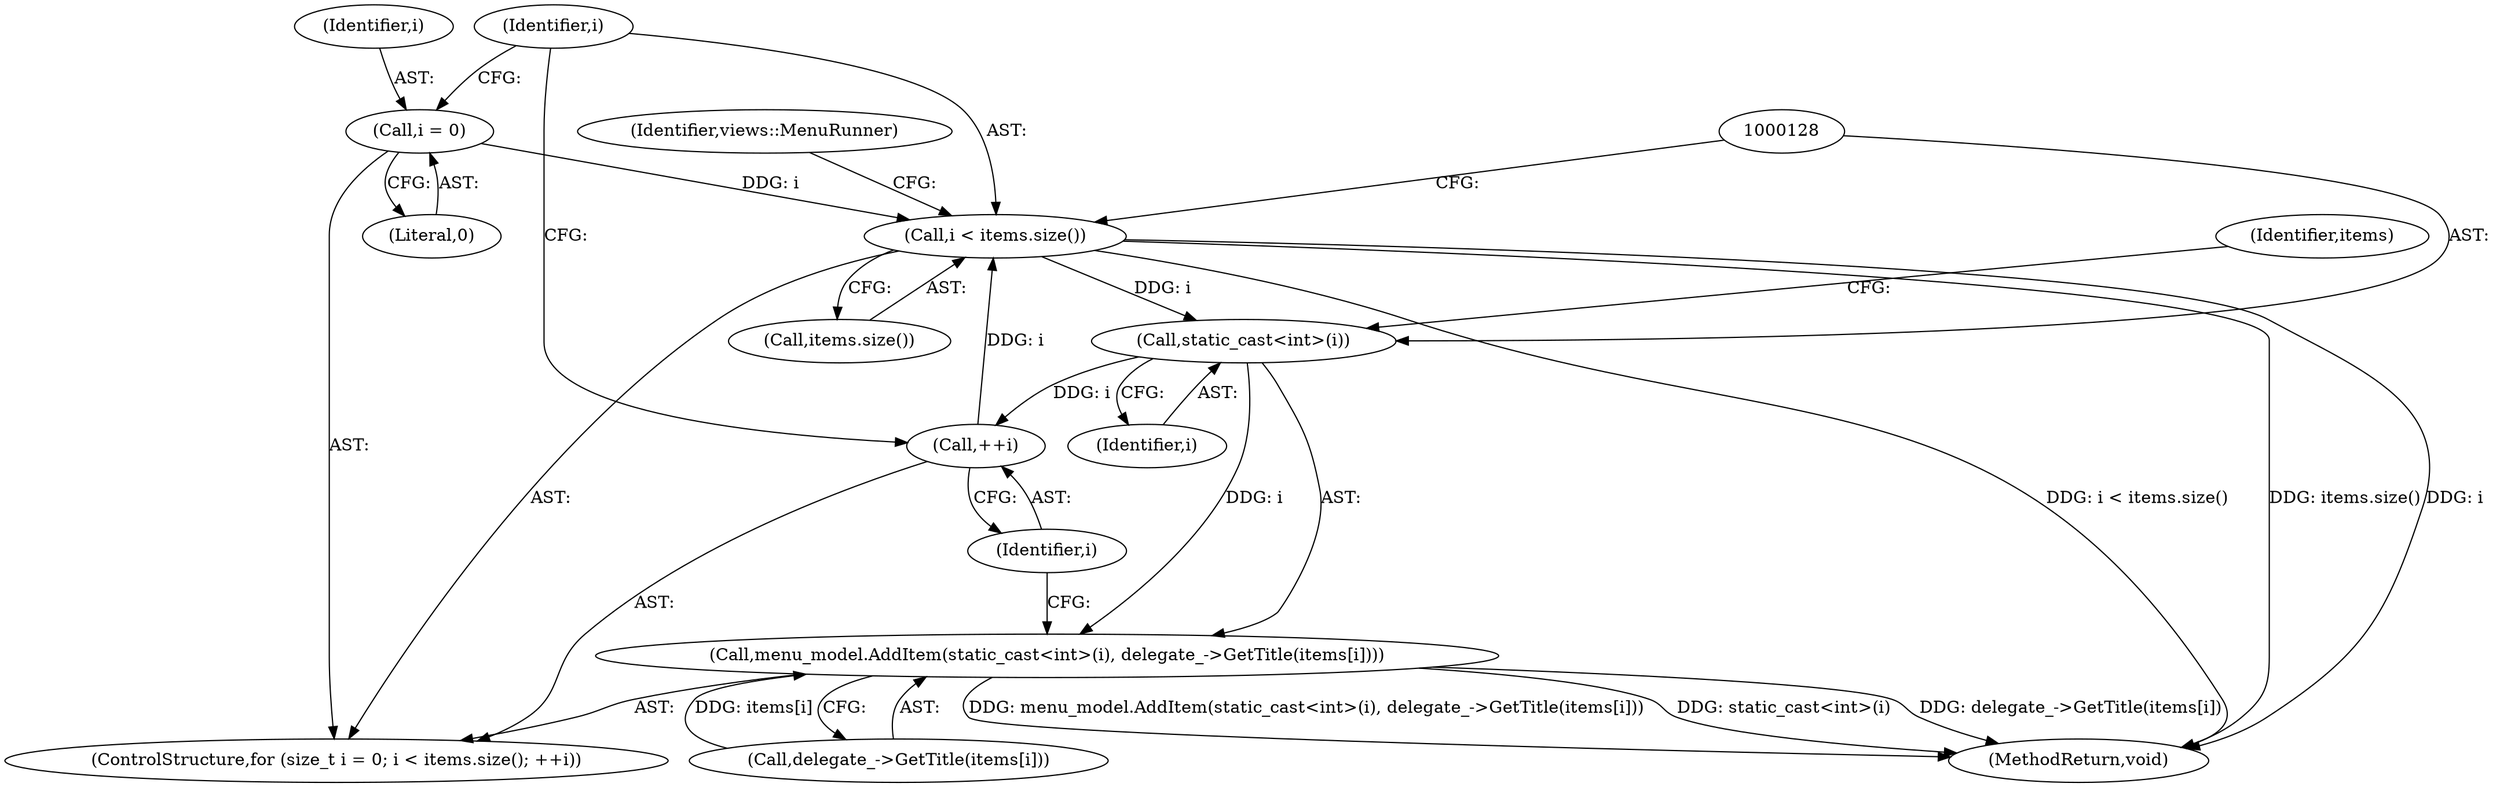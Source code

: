 digraph "1_Chrome_3475f5e448ddf5e48888f3d0563245cc46e3c98b_8@del" {
"1000118" [label="(Call,i = 0)"];
"1000121" [label="(Call,i < items.size())"];
"1000127" [label="(Call,static_cast<int>(i))"];
"1000124" [label="(Call,++i)"];
"1000126" [label="(Call,menu_model.AddItem(static_cast<int>(i), delegate_->GetTitle(items[i])))"];
"1000122" [label="(Identifier,i)"];
"1000120" [label="(Literal,0)"];
"1000127" [label="(Call,static_cast<int>(i))"];
"1000132" [label="(Identifier,items)"];
"1000124" [label="(Call,++i)"];
"1000119" [label="(Identifier,i)"];
"1000118" [label="(Call,i = 0)"];
"1000130" [label="(Call,delegate_->GetTitle(items[i]))"];
"1000123" [label="(Call,items.size())"];
"1000185" [label="(MethodReturn,void)"];
"1000116" [label="(ControlStructure,for (size_t i = 0; i < items.size(); ++i))"];
"1000121" [label="(Call,i < items.size())"];
"1000137" [label="(Identifier,views::MenuRunner)"];
"1000125" [label="(Identifier,i)"];
"1000129" [label="(Identifier,i)"];
"1000126" [label="(Call,menu_model.AddItem(static_cast<int>(i), delegate_->GetTitle(items[i])))"];
"1000118" -> "1000116"  [label="AST: "];
"1000118" -> "1000120"  [label="CFG: "];
"1000119" -> "1000118"  [label="AST: "];
"1000120" -> "1000118"  [label="AST: "];
"1000122" -> "1000118"  [label="CFG: "];
"1000118" -> "1000121"  [label="DDG: i"];
"1000121" -> "1000116"  [label="AST: "];
"1000121" -> "1000123"  [label="CFG: "];
"1000122" -> "1000121"  [label="AST: "];
"1000123" -> "1000121"  [label="AST: "];
"1000128" -> "1000121"  [label="CFG: "];
"1000137" -> "1000121"  [label="CFG: "];
"1000121" -> "1000185"  [label="DDG: i < items.size()"];
"1000121" -> "1000185"  [label="DDG: items.size()"];
"1000121" -> "1000185"  [label="DDG: i"];
"1000124" -> "1000121"  [label="DDG: i"];
"1000121" -> "1000127"  [label="DDG: i"];
"1000127" -> "1000126"  [label="AST: "];
"1000127" -> "1000129"  [label="CFG: "];
"1000128" -> "1000127"  [label="AST: "];
"1000129" -> "1000127"  [label="AST: "];
"1000132" -> "1000127"  [label="CFG: "];
"1000127" -> "1000124"  [label="DDG: i"];
"1000127" -> "1000126"  [label="DDG: i"];
"1000124" -> "1000116"  [label="AST: "];
"1000124" -> "1000125"  [label="CFG: "];
"1000125" -> "1000124"  [label="AST: "];
"1000122" -> "1000124"  [label="CFG: "];
"1000126" -> "1000116"  [label="AST: "];
"1000126" -> "1000130"  [label="CFG: "];
"1000130" -> "1000126"  [label="AST: "];
"1000125" -> "1000126"  [label="CFG: "];
"1000126" -> "1000185"  [label="DDG: static_cast<int>(i)"];
"1000126" -> "1000185"  [label="DDG: delegate_->GetTitle(items[i])"];
"1000126" -> "1000185"  [label="DDG: menu_model.AddItem(static_cast<int>(i), delegate_->GetTitle(items[i]))"];
"1000130" -> "1000126"  [label="DDG: items[i]"];
}
